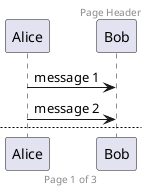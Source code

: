 @startuml
'关键字 newpage 用于把一张图分割成多张。
'在 newpage 之后添加文字，作为新的示意图的标题。
'这样就能很方便地在 Word 中将长图分几页打印。


Alice -> Bob : message 1
Alice -> Bob : message 2


newpage
Alice -> Bob : message 3
Alice -> Bob : message 4

newpage A title for the\nlast page
Alice -> Bob : message 5
Alice -> Bob : message 6

header Page Header
footer Page %page% of %lastpage%

@enduml
